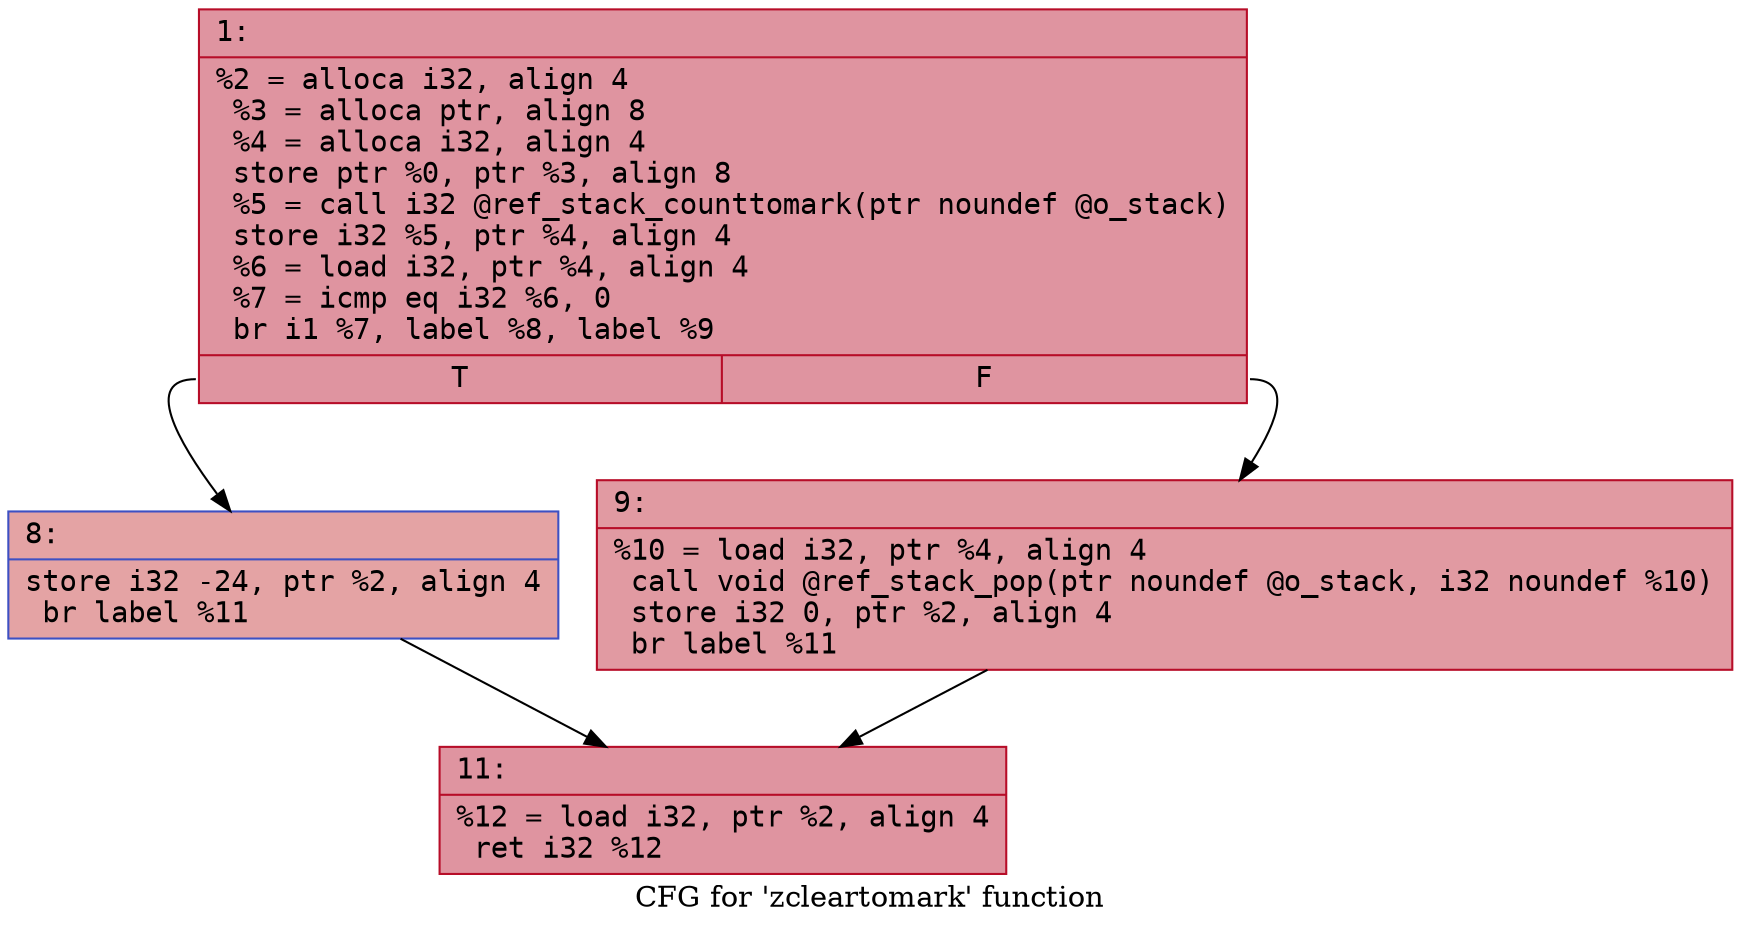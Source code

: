 digraph "CFG for 'zcleartomark' function" {
	label="CFG for 'zcleartomark' function";

	Node0x600003b97cf0 [shape=record,color="#b70d28ff", style=filled, fillcolor="#b70d2870" fontname="Courier",label="{1:\l|  %2 = alloca i32, align 4\l  %3 = alloca ptr, align 8\l  %4 = alloca i32, align 4\l  store ptr %0, ptr %3, align 8\l  %5 = call i32 @ref_stack_counttomark(ptr noundef @o_stack)\l  store i32 %5, ptr %4, align 4\l  %6 = load i32, ptr %4, align 4\l  %7 = icmp eq i32 %6, 0\l  br i1 %7, label %8, label %9\l|{<s0>T|<s1>F}}"];
	Node0x600003b97cf0:s0 -> Node0x600003b97d40[tooltip="1 -> 8\nProbability 37.50%" ];
	Node0x600003b97cf0:s1 -> Node0x600003b97d90[tooltip="1 -> 9\nProbability 62.50%" ];
	Node0x600003b97d40 [shape=record,color="#3d50c3ff", style=filled, fillcolor="#c32e3170" fontname="Courier",label="{8:\l|  store i32 -24, ptr %2, align 4\l  br label %11\l}"];
	Node0x600003b97d40 -> Node0x600003b97de0[tooltip="8 -> 11\nProbability 100.00%" ];
	Node0x600003b97d90 [shape=record,color="#b70d28ff", style=filled, fillcolor="#bb1b2c70" fontname="Courier",label="{9:\l|  %10 = load i32, ptr %4, align 4\l  call void @ref_stack_pop(ptr noundef @o_stack, i32 noundef %10)\l  store i32 0, ptr %2, align 4\l  br label %11\l}"];
	Node0x600003b97d90 -> Node0x600003b97de0[tooltip="9 -> 11\nProbability 100.00%" ];
	Node0x600003b97de0 [shape=record,color="#b70d28ff", style=filled, fillcolor="#b70d2870" fontname="Courier",label="{11:\l|  %12 = load i32, ptr %2, align 4\l  ret i32 %12\l}"];
}
